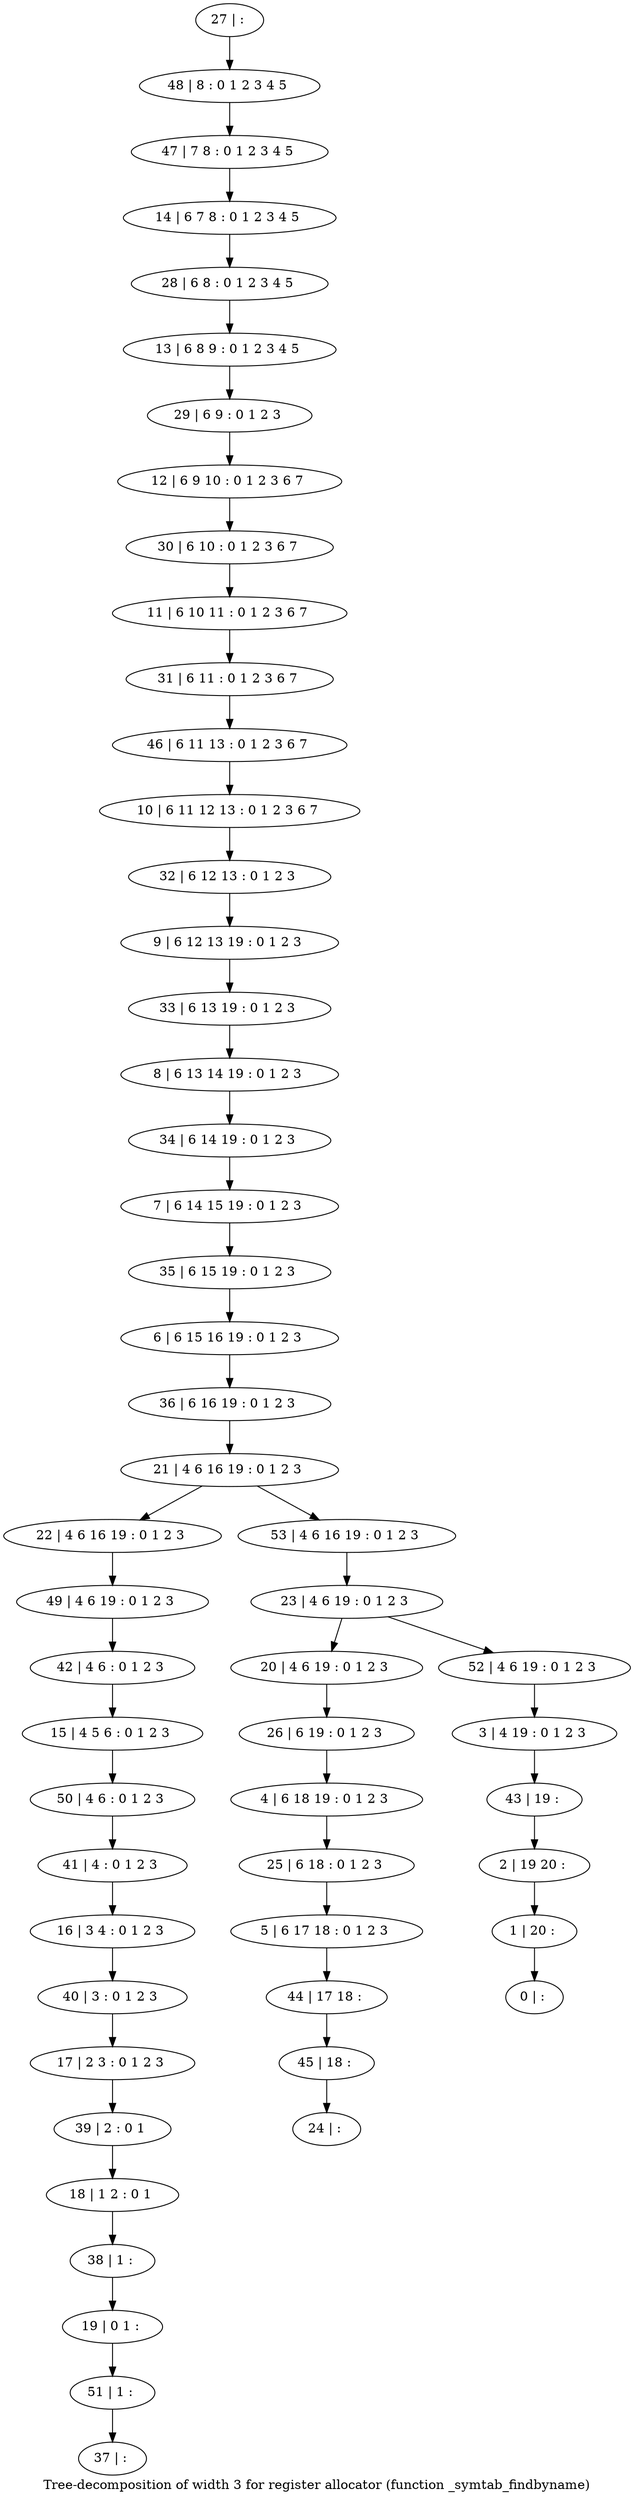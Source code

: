 digraph G {
graph [label="Tree-decomposition of width 3 for register allocator (function _symtab_findbyname)"]
0[label="0 | : "];
1[label="1 | 20 : "];
2[label="2 | 19 20 : "];
3[label="3 | 4 19 : 0 1 2 3 "];
4[label="4 | 6 18 19 : 0 1 2 3 "];
5[label="5 | 6 17 18 : 0 1 2 3 "];
6[label="6 | 6 15 16 19 : 0 1 2 3 "];
7[label="7 | 6 14 15 19 : 0 1 2 3 "];
8[label="8 | 6 13 14 19 : 0 1 2 3 "];
9[label="9 | 6 12 13 19 : 0 1 2 3 "];
10[label="10 | 6 11 12 13 : 0 1 2 3 6 7 "];
11[label="11 | 6 10 11 : 0 1 2 3 6 7 "];
12[label="12 | 6 9 10 : 0 1 2 3 6 7 "];
13[label="13 | 6 8 9 : 0 1 2 3 4 5 "];
14[label="14 | 6 7 8 : 0 1 2 3 4 5 "];
15[label="15 | 4 5 6 : 0 1 2 3 "];
16[label="16 | 3 4 : 0 1 2 3 "];
17[label="17 | 2 3 : 0 1 2 3 "];
18[label="18 | 1 2 : 0 1 "];
19[label="19 | 0 1 : "];
20[label="20 | 4 6 19 : 0 1 2 3 "];
21[label="21 | 4 6 16 19 : 0 1 2 3 "];
22[label="22 | 4 6 16 19 : 0 1 2 3 "];
23[label="23 | 4 6 19 : 0 1 2 3 "];
24[label="24 | : "];
25[label="25 | 6 18 : 0 1 2 3 "];
26[label="26 | 6 19 : 0 1 2 3 "];
27[label="27 | : "];
28[label="28 | 6 8 : 0 1 2 3 4 5 "];
29[label="29 | 6 9 : 0 1 2 3 "];
30[label="30 | 6 10 : 0 1 2 3 6 7 "];
31[label="31 | 6 11 : 0 1 2 3 6 7 "];
32[label="32 | 6 12 13 : 0 1 2 3 "];
33[label="33 | 6 13 19 : 0 1 2 3 "];
34[label="34 | 6 14 19 : 0 1 2 3 "];
35[label="35 | 6 15 19 : 0 1 2 3 "];
36[label="36 | 6 16 19 : 0 1 2 3 "];
37[label="37 | : "];
38[label="38 | 1 : "];
39[label="39 | 2 : 0 1 "];
40[label="40 | 3 : 0 1 2 3 "];
41[label="41 | 4 : 0 1 2 3 "];
42[label="42 | 4 6 : 0 1 2 3 "];
43[label="43 | 19 : "];
44[label="44 | 17 18 : "];
45[label="45 | 18 : "];
46[label="46 | 6 11 13 : 0 1 2 3 6 7 "];
47[label="47 | 7 8 : 0 1 2 3 4 5 "];
48[label="48 | 8 : 0 1 2 3 4 5 "];
49[label="49 | 4 6 19 : 0 1 2 3 "];
50[label="50 | 4 6 : 0 1 2 3 "];
51[label="51 | 1 : "];
52[label="52 | 4 6 19 : 0 1 2 3 "];
53[label="53 | 4 6 16 19 : 0 1 2 3 "];
25->5 ;
4->25 ;
26->4 ;
20->26 ;
38->19 ;
18->38 ;
39->18 ;
17->39 ;
40->17 ;
16->40 ;
41->16 ;
42->15 ;
5->44 ;
45->24 ;
44->45 ;
49->42 ;
22->49 ;
50->41 ;
15->50 ;
51->37 ;
19->51 ;
27->48 ;
48->47 ;
47->14 ;
14->28 ;
28->13 ;
13->29 ;
29->12 ;
12->30 ;
30->11 ;
11->31 ;
31->46 ;
46->10 ;
10->32 ;
32->9 ;
9->33 ;
33->8 ;
8->34 ;
34->7 ;
7->35 ;
35->6 ;
6->36 ;
36->21 ;
3->43 ;
43->2 ;
2->1 ;
1->0 ;
52->3 ;
53->23 ;
23->20 ;
23->52 ;
21->22 ;
21->53 ;
}
